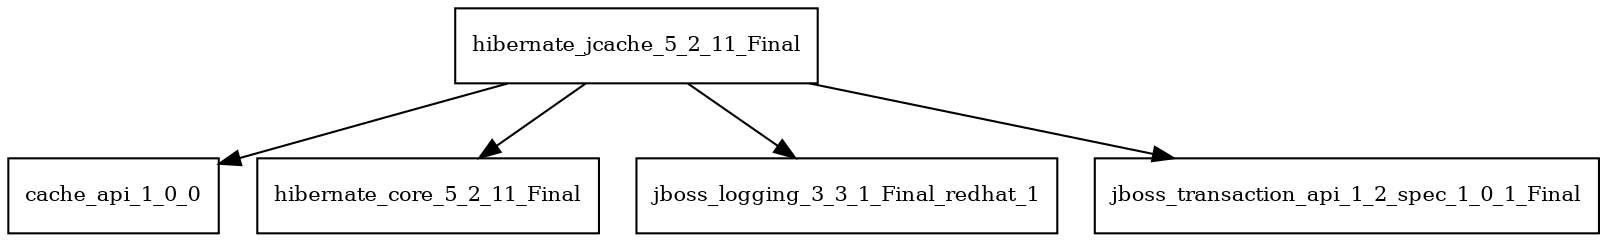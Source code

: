 digraph hibernate_jcache_5_2_11_Final_dependencies {
  node [shape = box, fontsize=10.0];
  hibernate_jcache_5_2_11_Final -> cache_api_1_0_0;
  hibernate_jcache_5_2_11_Final -> hibernate_core_5_2_11_Final;
  hibernate_jcache_5_2_11_Final -> jboss_logging_3_3_1_Final_redhat_1;
  hibernate_jcache_5_2_11_Final -> jboss_transaction_api_1_2_spec_1_0_1_Final;
}
